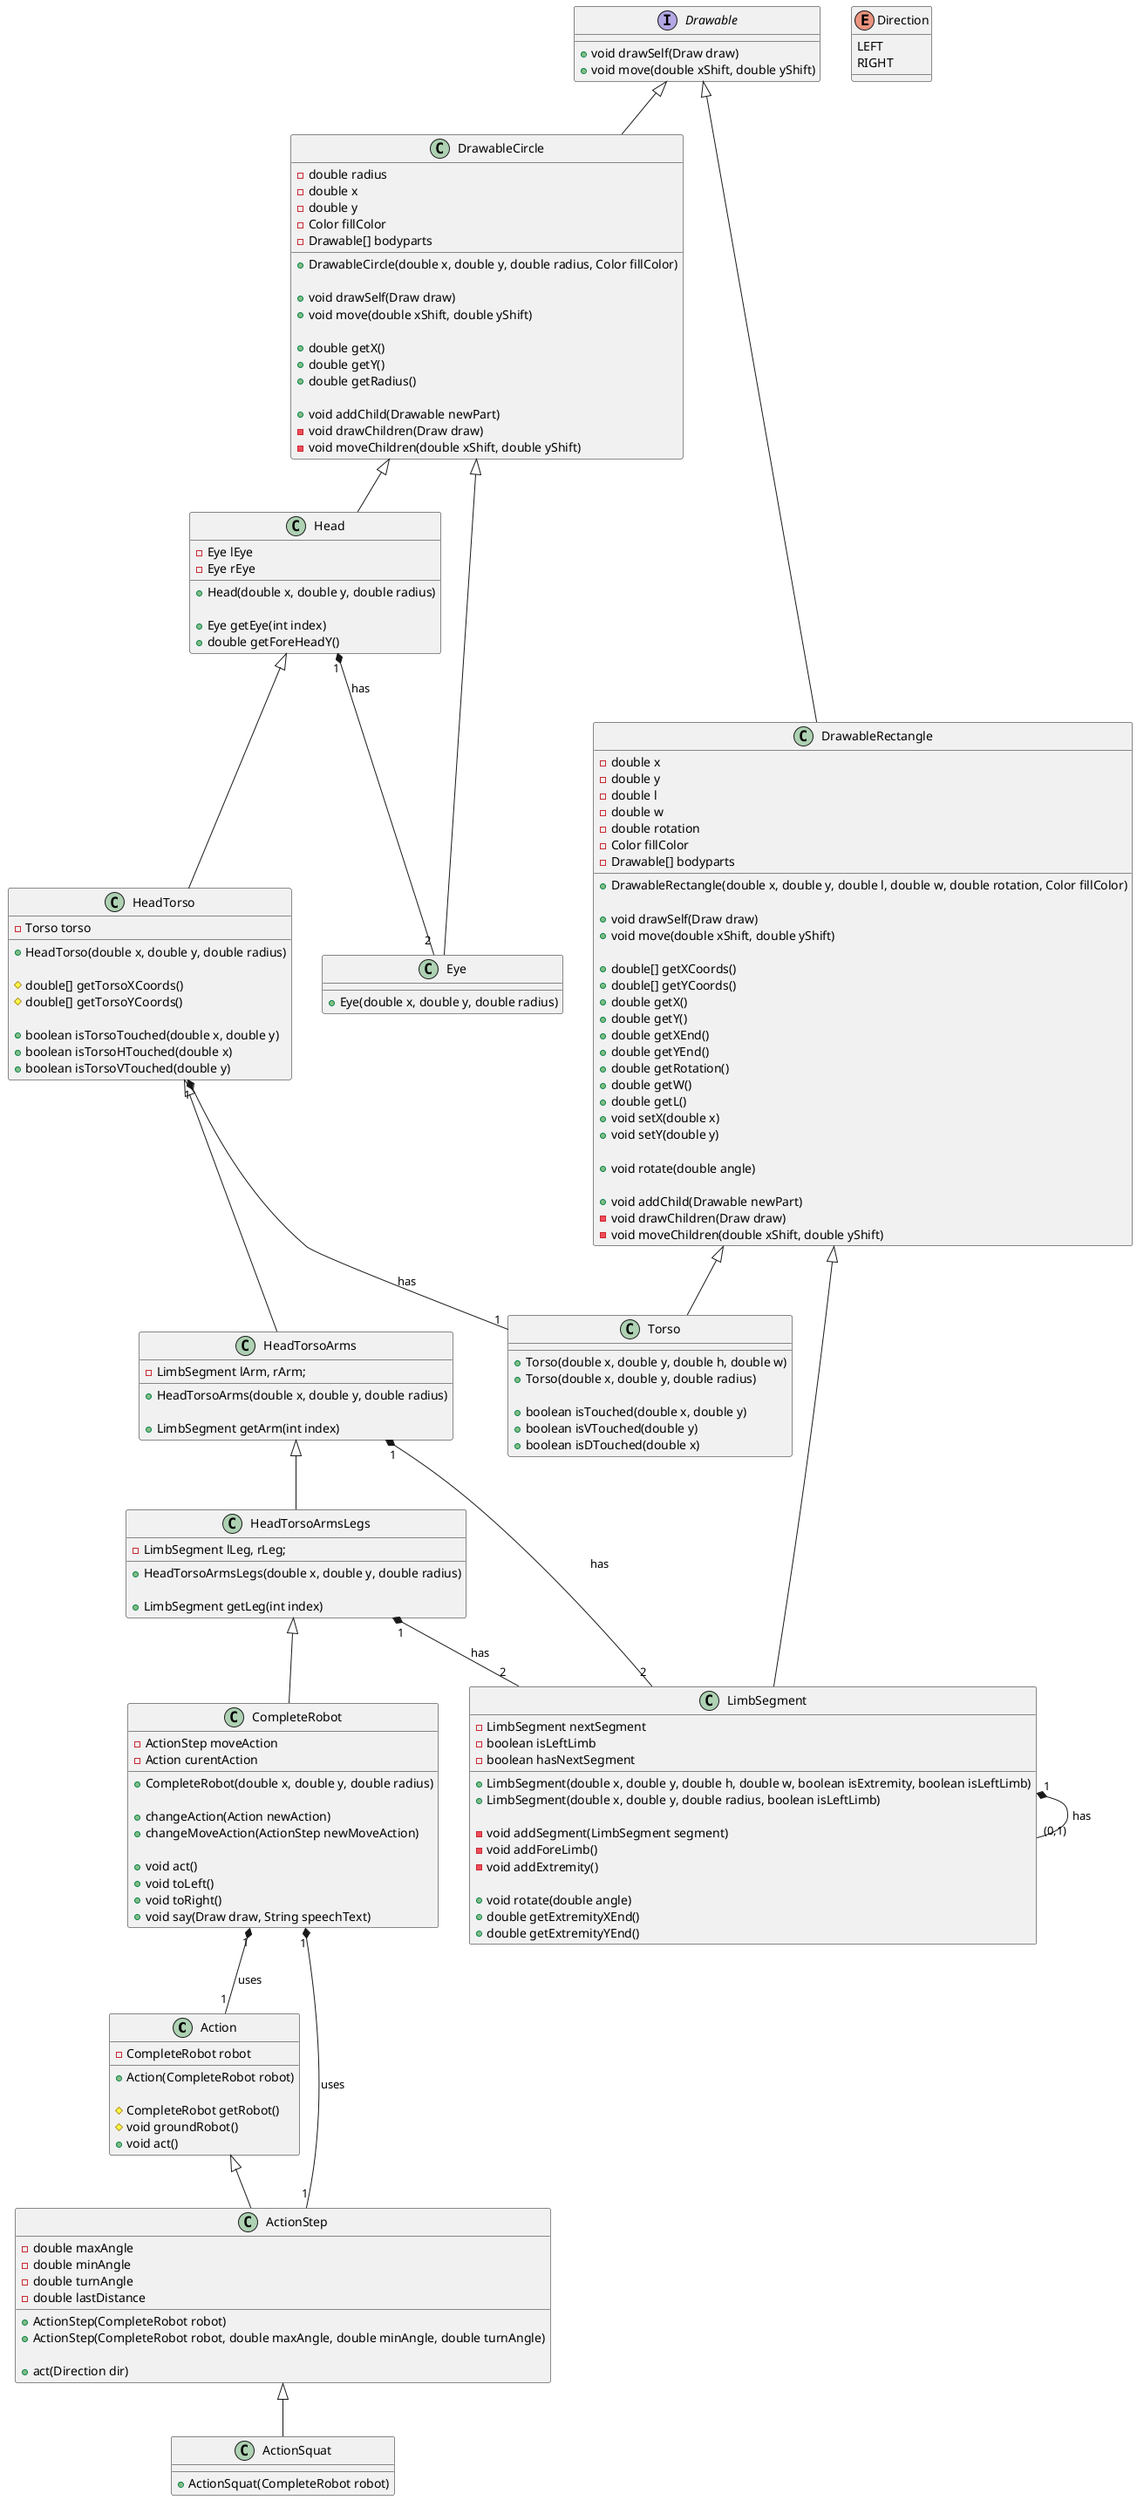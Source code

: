 @startuml Classes_Hierarchy
class "Action" as a {
  -CompleteRobot robot

  +Action(CompleteRobot robot)

  #CompleteRobot getRobot()
  #void groundRobot()
  +void act()
}

enum Direction {
  LEFT
  RIGHT
}

class "ActionStep" as aSt {
  -double maxAngle
  -double minAngle
  -double turnAngle
  -double lastDistance

  +ActionStep(CompleteRobot robot)
  +ActionStep(CompleteRobot robot, double maxAngle, double minAngle, double turnAngle)

  +act(Direction dir)
}

class "ActionSquat" as aSq {
  +ActionSquat(CompleteRobot robot)
}

a <|-- aSt
aSt <|-- aSq

interface "Drawable" as d {
  +void drawSelf(Draw draw)
  +void move(double xShift, double yShift)
}

class "DrawableCircle" as dC {
  -double radius
  -double x
  -double y
  -Color fillColor
  -Drawable[] bodyparts

  +DrawableCircle(double x, double y, double radius, Color fillColor)
  
  +void drawSelf(Draw draw)
  +void move(double xShift, double yShift)

  +double getX()
  +double getY()
  +double getRadius()

  +void addChild(Drawable newPart)
  -void drawChildren(Draw draw)
  -void moveChildren(double xShift, double yShift)
}

d <|-- dC

class "Eye" as dCE {
  +Eye(double x, double y, double radius)
}

dC <|-- dCE

class "Head" as dCH {
  -Eye lEye
  -Eye rEye

  +Head(double x, double y, double radius)

  +Eye getEye(int index)
  +double getForeHeadY()
}

dC <|-- dCH
dCH "1" *-- "2" dCE : has

class "HeadTorso" as dCHT {
  -Torso torso

  +HeadTorso(double x, double y, double radius)

  #double[] getTorsoXCoords()
  #double[] getTorsoYCoords()

  +boolean isTorsoTouched(double x, double y)
  +boolean isTorsoHTouched(double x)
  +boolean isTorsoVTouched(double y)
}

dCH <|-- dCHT

class "HeadTorsoArms" as dCHTA {
  -LimbSegment lArm, rArm;

  +HeadTorsoArms(double x, double y, double radius)

  +LimbSegment getArm(int index)
}

dCHT <|-- dCHTA
dCHTA "1" *-- "2" LimbSegment : has

class "HeadTorsoArmsLegs" as dCHTAL {
  -LimbSegment lLeg, rLeg;

  +HeadTorsoArmsLegs(double x, double y, double radius)

  +LimbSegment getLeg(int index)
}

dCHTA <|-- dCHTAL
dCHTAL "1" *-- "2" LimbSegment : has

class "DrawableRectangle" as dR {
  -double x
  -double y
  -double l
  -double w
  -double rotation
  -Color fillColor
  -Drawable[] bodyparts

  +DrawableRectangle(double x, double y, double l, double w, double rotation, Color fillColor)
  
  +void drawSelf(Draw draw)
  +void move(double xShift, double yShift)

  +double[] getXCoords()
  +double[] getYCoords()
  +double getX()
  +double getY()
  +double getXEnd()
  +double getYEnd()
  +double getRotation()
  +double getW()
  +double getL()
  +void setX(double x)
  +void setY(double y)

  +void rotate(double angle)

  +void addChild(Drawable newPart)
  -void drawChildren(Draw draw)
  -void moveChildren(double xShift, double yShift)
}

d <|-- dR

class "Torso" as dRT {
  +Torso(double x, double y, double h, double w)
  +Torso(double x, double y, double radius)

  +boolean isTouched(double x, double y)
  +boolean isVTouched(double y)
  +boolean isDTouched(double x)
}

dR <|-- dRT
dCHT "1" *-- "1" dRT : has

class "LimbSegment" as LimbSegment {
  -LimbSegment nextSegment
  -boolean isLeftLimb
  -boolean hasNextSegment

  +LimbSegment(double x, double y, double h, double w, boolean isExtremity, boolean isLeftLimb)
  +LimbSegment(double x, double y, double radius, boolean isLeftLimb)
  
  -void addSegment(LimbSegment segment)
  -void addForeLimb()
  -void addExtremity()

  +void rotate(double angle)
  +double getExtremityXEnd()
  +double getExtremityYEnd()
}

dR <|-- LimbSegment

LimbSegment "1" *-- "(0,1)" LimbSegment : has

class "CompleteRobot" as CR {
  -ActionStep moveAction
  -Action curentAction

  +CompleteRobot(double x, double y, double radius)

  +changeAction(Action newAction)
  +changeMoveAction(ActionStep newMoveAction)

  +void act()
  +void toLeft()
  +void toRight()
  +void say(Draw draw, String speechText)
}

dCHTAL <|-- CR
CR "1" *-- "1" aSt : uses
CR "1" *-- "1" a : uses
@enduml
